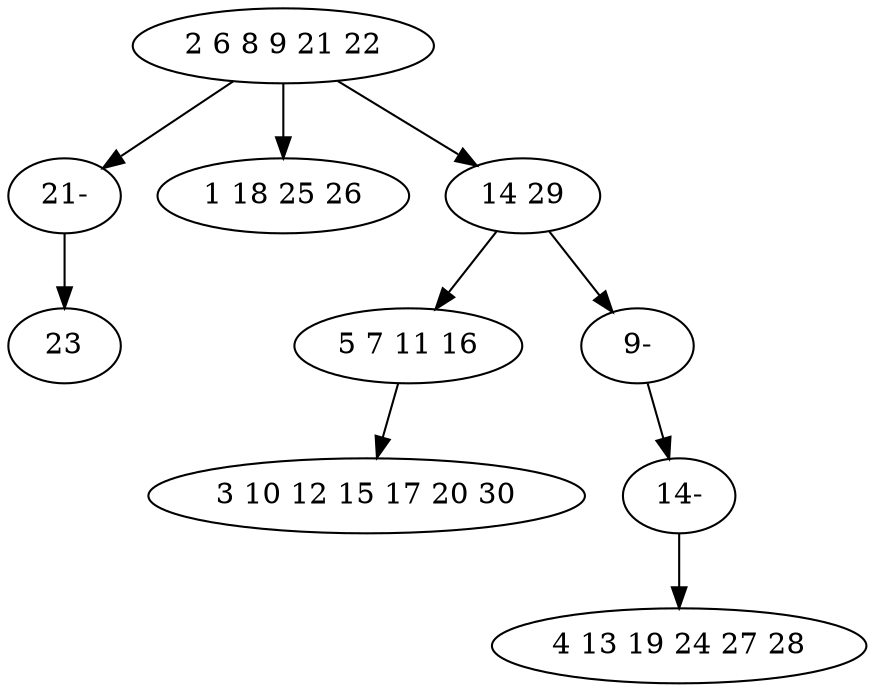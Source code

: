 digraph true_tree {
	"0" -> "9"
	"0" -> "2"
	"0" -> "3"
	"3" -> "4"
	"4" -> "5"
	"3" -> "7"
	"7" -> "8"
	"8" -> "6"
	"9" -> "1"
	"0" [label="2 6 8 9 21 22"];
	"1" [label="23"];
	"2" [label="1 18 25 26"];
	"3" [label="14 29"];
	"4" [label="5 7 11 16"];
	"5" [label="3 10 12 15 17 20 30"];
	"6" [label="4 13 19 24 27 28"];
	"7" [label="9-"];
	"8" [label="14-"];
	"9" [label="21-"];
}
